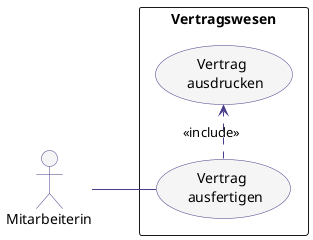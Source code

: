 @startuml
skinparam DefaultFontName "Lucida Sans Typewriter"

skinparam UseCase{
    BorderColor DarkSlateBlue
    BackgroundColor whitesmoke
}
skinparam Note{
    BorderColor DarkSlateBlue
    BackgroundColor LightYellow
}

skinparam Actor{
    BorderColor DarkSlateBlue
    BackgroundColor whitesmoke
}

skinparam ArrowColor DarkSlateBlue

'Generell zum Lesen von Use-Case-Diagrammen einfacher:
left to right direction

actor :Mitarbeiterin: as mitarbeiter

rectangle Vertragswesen {
usecase (Vertrag \n ausfertigen) as ausfertigen
usecase (Vertrag \n ausdrucken) as drucken

mitarbeiter -- ausfertigen

'Die gestrichelte Linie wird per .> angegeben
'und das Stereotyp nach dem Doppelpunkt:
ausfertigen .> drucken : <<include>>
}
@enduml
